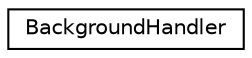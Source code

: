 digraph "Graphical Class Hierarchy"
{
  edge [fontname="Helvetica",fontsize="10",labelfontname="Helvetica",labelfontsize="10"];
  node [fontname="Helvetica",fontsize="10",shape=record];
  rankdir="LR";
  Node0 [label="BackgroundHandler",height=0.2,width=0.4,color="black", fillcolor="white", style="filled",URL="$class_background_handler.html",tooltip="The purpose of this class is to create game entities which constitute to the background of the game..."];
}
